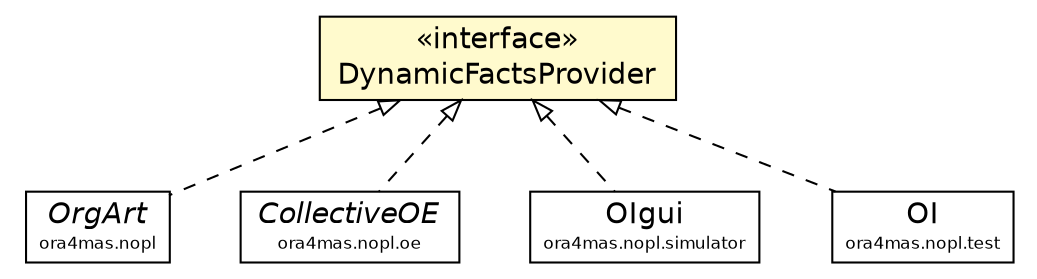 #!/usr/local/bin/dot
#
# Class diagram 
# Generated by UMLGraph version R5_6_6-1-g9240c4 (http://www.umlgraph.org/)
#

digraph G {
	edge [fontname="Helvetica",fontsize=10,labelfontname="Helvetica",labelfontsize=10];
	node [fontname="Helvetica",fontsize=10,shape=plaintext];
	nodesep=0.25;
	ranksep=0.5;
	// npl.DynamicFactsProvider
	c4127 [label=<<table title="npl.DynamicFactsProvider" border="0" cellborder="1" cellspacing="0" cellpadding="2" port="p" bgcolor="lemonChiffon" href="./DynamicFactsProvider.html">
		<tr><td><table border="0" cellspacing="0" cellpadding="1">
<tr><td align="center" balign="center"> &#171;interface&#187; </td></tr>
<tr><td align="center" balign="center"> DynamicFactsProvider </td></tr>
		</table></td></tr>
		</table>>, URL="./DynamicFactsProvider.html", fontname="Helvetica", fontcolor="black", fontsize=14.0];
	// ora4mas.nopl.OrgArt
	c4137 [label=<<table title="ora4mas.nopl.OrgArt" border="0" cellborder="1" cellspacing="0" cellpadding="2" port="p" href="../ora4mas/nopl/OrgArt.html">
		<tr><td><table border="0" cellspacing="0" cellpadding="1">
<tr><td align="center" balign="center"><font face="Helvetica-Oblique"> OrgArt </font></td></tr>
<tr><td align="center" balign="center"><font point-size="8.0"> ora4mas.nopl </font></td></tr>
		</table></td></tr>
		</table>>, URL="../ora4mas/nopl/OrgArt.html", fontname="Helvetica", fontcolor="black", fontsize=14.0];
	// ora4mas.nopl.oe.CollectiveOE
	c4147 [label=<<table title="ora4mas.nopl.oe.CollectiveOE" border="0" cellborder="1" cellspacing="0" cellpadding="2" port="p" href="../ora4mas/nopl/oe/CollectiveOE.html">
		<tr><td><table border="0" cellspacing="0" cellpadding="1">
<tr><td align="center" balign="center"><font face="Helvetica-Oblique"> CollectiveOE </font></td></tr>
<tr><td align="center" balign="center"><font point-size="8.0"> ora4mas.nopl.oe </font></td></tr>
		</table></td></tr>
		</table>>, URL="../ora4mas/nopl/oe/CollectiveOE.html", fontname="Helvetica", fontcolor="black", fontsize=14.0];
	// ora4mas.nopl.simulator.OIgui
	c4150 [label=<<table title="ora4mas.nopl.simulator.OIgui" border="0" cellborder="1" cellspacing="0" cellpadding="2" port="p" href="../ora4mas/nopl/simulator/OIgui.html">
		<tr><td><table border="0" cellspacing="0" cellpadding="1">
<tr><td align="center" balign="center"> OIgui </td></tr>
<tr><td align="center" balign="center"><font point-size="8.0"> ora4mas.nopl.simulator </font></td></tr>
		</table></td></tr>
		</table>>, URL="../ora4mas/nopl/simulator/OIgui.html", fontname="Helvetica", fontcolor="black", fontsize=14.0];
	// ora4mas.nopl.test.OI
	c4154 [label=<<table title="ora4mas.nopl.test.OI" border="0" cellborder="1" cellspacing="0" cellpadding="2" port="p" href="../ora4mas/nopl/test/OI.html">
		<tr><td><table border="0" cellspacing="0" cellpadding="1">
<tr><td align="center" balign="center"> OI </td></tr>
<tr><td align="center" balign="center"><font point-size="8.0"> ora4mas.nopl.test </font></td></tr>
		</table></td></tr>
		</table>>, URL="../ora4mas/nopl/test/OI.html", fontname="Helvetica", fontcolor="black", fontsize=14.0];
	//ora4mas.nopl.OrgArt implements npl.DynamicFactsProvider
	c4127:p -> c4137:p [dir=back,arrowtail=empty,style=dashed];
	//ora4mas.nopl.oe.CollectiveOE implements npl.DynamicFactsProvider
	c4127:p -> c4147:p [dir=back,arrowtail=empty,style=dashed];
	//ora4mas.nopl.simulator.OIgui implements npl.DynamicFactsProvider
	c4127:p -> c4150:p [dir=back,arrowtail=empty,style=dashed];
	//ora4mas.nopl.test.OI implements npl.DynamicFactsProvider
	c4127:p -> c4154:p [dir=back,arrowtail=empty,style=dashed];
}

